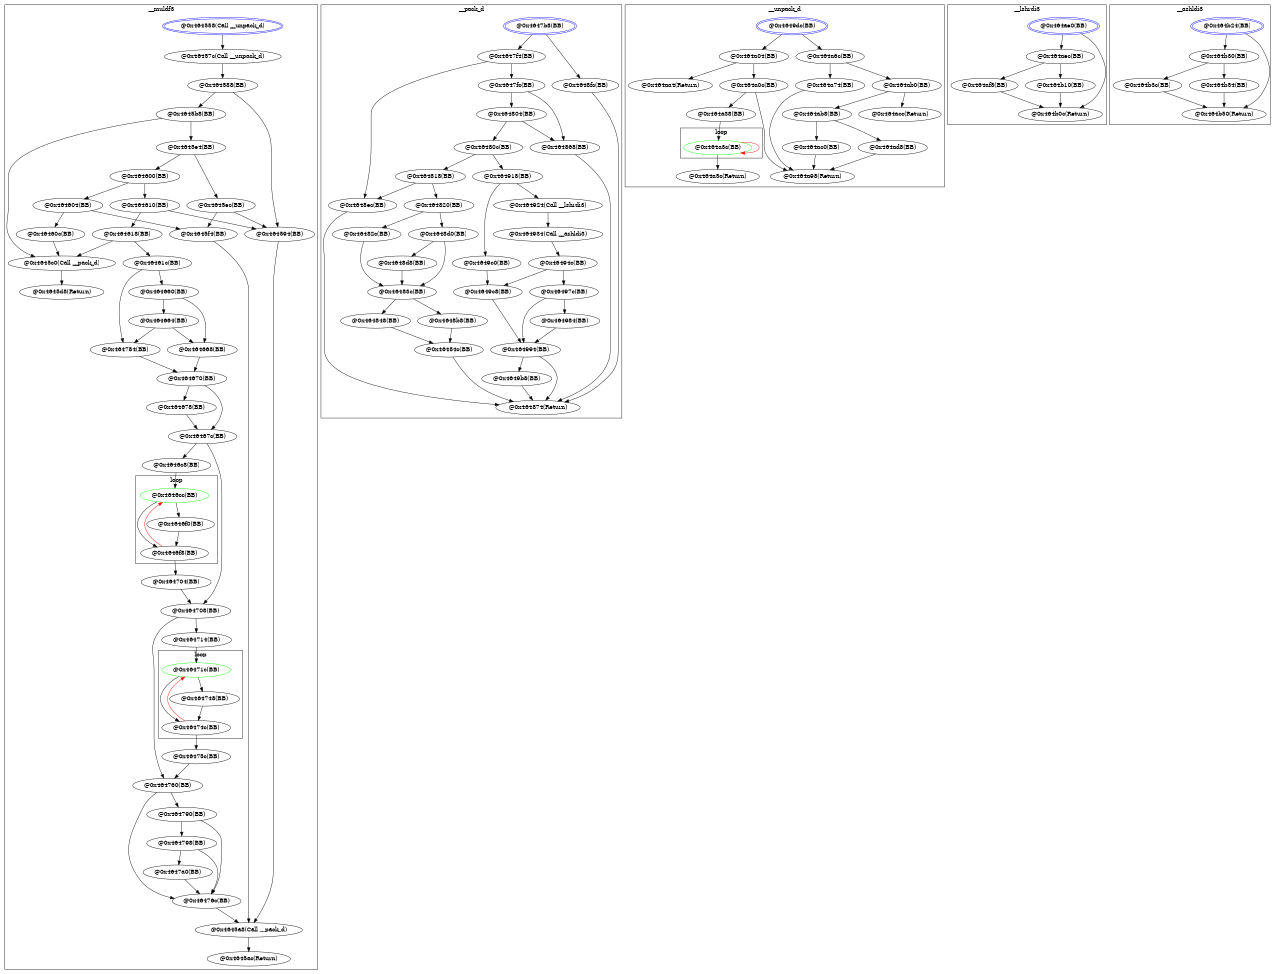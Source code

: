 digraph d {
size="8.5,7";

subgraph cluster___muldf3 {
	graph [label = "__muldf3"];
	node_464558 [peripheries=2]
subgraph cluster_loop_4646cc {
	graph [label = "loop"];
	node_4646cc [color = green]
	node_4646cc [label = "@0x4646cc(BB)"];
	node_4646f8 [label = "@0x4646f8(BB)"];
	node_4646f0 [label = "@0x4646f0(BB)"];
}
subgraph cluster_loop_46471c {
	graph [label = "loop"];
	node_46471c [color = green]
	node_46471c [label = "@0x46471c(BB)"];
	node_46474c [label = "@0x46474c(BB)"];
	node_464748 [label = "@0x464748(BB)"];
}
	node_464558 [label = "@0x464558(Call __unpack_d)", color=blue];
	node_46457c [label = "@0x46457c(Call __unpack_d)"];
	node_464588 [label = "@0x464588(BB)"];
	node_464594 [label = "@0x464594(BB)"];
	node_4645a8 [label = "@0x4645a8(Call __pack_d)"];
	node_4645ac [label = "@0x4645ac(Return)"];
	node_4645b8 [label = "@0x4645b8(BB)"];
	node_4645c0 [label = "@0x4645c0(Call __pack_d)"];
	node_4645d8 [label = "@0x4645d8(Return)"];
	node_4645e4 [label = "@0x4645e4(BB)"];
	node_4645ec [label = "@0x4645ec(BB)"];
	node_4645f4 [label = "@0x4645f4(BB)"];
	node_464600 [label = "@0x464600(BB)"];
	node_464604 [label = "@0x464604(BB)"];
	node_46460c [label = "@0x46460c(BB)"];
	node_464610 [label = "@0x464610(BB)"];
	node_464618 [label = "@0x464618(BB)"];
	node_46461c [label = "@0x46461c(BB)"];
	node_464660 [label = "@0x464660(BB)"];
	node_464664 [label = "@0x464664(BB)"];
	node_464668 [label = "@0x464668(BB)"];
	node_464670 [label = "@0x464670(BB)"];
	node_464678 [label = "@0x464678(BB)"];
	node_46467c [label = "@0x46467c(BB)"];
	node_4646c8 [label = "@0x4646c8(BB)"];
	node_464704 [label = "@0x464704(BB)"];
	node_464708 [label = "@0x464708(BB)"];
	node_464714 [label = "@0x464714(BB)"];
	node_46475c [label = "@0x46475c(BB)"];
	node_464760 [label = "@0x464760(BB)"];
	node_46476c [label = "@0x46476c(BB)"];
	node_464784 [label = "@0x464784(BB)"];
	node_464790 [label = "@0x464790(BB)"];
	node_464798 [label = "@0x464798(BB)"];
	node_4647a0 [label = "@0x4647a0(BB)"];
}
node_464558 -> node_46457c;
node_46457c -> node_464588;
node_464588 -> node_4645b8;
node_464588 -> node_464594;
node_464594 -> node_4645a8;
node_4645a8 -> node_4645ac;
node_4645b8 -> node_4645e4;
node_4645b8 -> node_4645c0;
node_4645c0 -> node_4645d8;
node_4645e4 -> node_464600;
node_4645e4 -> node_4645ec;
node_4645ec -> node_464594;
node_4645ec -> node_4645f4;
node_4645f4 -> node_4645a8;
node_464600 -> node_464610;
node_464600 -> node_464604;
node_464604 -> node_4645f4;
node_464604 -> node_46460c;
node_46460c -> node_4645c0;
node_464610 -> node_464594;
node_464610 -> node_464618;
node_464618 -> node_4645c0;
node_464618 -> node_46461c;
node_46461c -> node_464784;
node_46461c -> node_464660;
node_464660 -> node_464668;
node_464660 -> node_464664;
node_464664 -> node_464784;
node_464664 -> node_464668;
node_464668 -> node_464670;
node_464670 -> node_46467c;
node_464670 -> node_464678;
node_464678 -> node_46467c;
node_46467c -> node_464708;
node_46467c -> node_4646c8;
node_4646c8 -> node_4646cc;
node_4646cc -> node_4646f8;
node_4646cc -> node_4646f0;
node_4646f0 -> node_4646f8;
node_4646f8 -> node_4646cc[color=red];
node_4646f8 -> node_464704;
node_464704 -> node_464708;
node_464708 -> node_464760;
node_464708 -> node_464714;
node_464714 -> node_46471c;
node_46471c -> node_46474c;
node_46471c -> node_464748;
node_464748 -> node_46474c;
node_46474c -> node_46471c[color=red];
node_46474c -> node_46475c;
node_46475c -> node_464760;
node_464760 -> node_464790;
node_464760 -> node_46476c;
node_46476c -> node_4645a8;
node_464784 -> node_464670;
node_464790 -> node_46476c;
node_464790 -> node_464798;
node_464798 -> node_46476c;
node_464798 -> node_4647a0;
node_4647a0 -> node_46476c;

subgraph cluster___pack_d {
	graph [label = "__pack_d"];
	node_4647b8 [peripheries=2]
	node_4647b8 [label = "@0x4647b8(BB)", color=blue];
	node_4647f4 [label = "@0x4647f4(BB)"];
	node_4647fc [label = "@0x4647fc(BB)"];
	node_464804 [label = "@0x464804(BB)"];
	node_46480c [label = "@0x46480c(BB)"];
	node_464818 [label = "@0x464818(BB)"];
	node_464820 [label = "@0x464820(BB)"];
	node_46482c [label = "@0x46482c(BB)"];
	node_46483c [label = "@0x46483c(BB)"];
	node_464848 [label = "@0x464848(BB)"];
	node_46484c [label = "@0x46484c(BB)"];
	node_464868 [label = "@0x464868(BB)"];
	node_464874 [label = "@0x464874(Return)"];
	node_4648b8 [label = "@0x4648b8(BB)"];
	node_4648d0 [label = "@0x4648d0(BB)"];
	node_4648d8 [label = "@0x4648d8(BB)"];
	node_4648ec [label = "@0x4648ec(BB)"];
	node_4648fc [label = "@0x4648fc(BB)"];
	node_464918 [label = "@0x464918(BB)"];
	node_464924 [label = "@0x464924(Call __lshrdi3)"];
	node_464934 [label = "@0x464934(Call __ashldi3)"];
	node_46494c [label = "@0x46494c(BB)"];
	node_46497c [label = "@0x46497c(BB)"];
	node_464984 [label = "@0x464984(BB)"];
	node_464994 [label = "@0x464994(BB)"];
	node_4649b8 [label = "@0x4649b8(BB)"];
	node_4649c0 [label = "@0x4649c0(BB)"];
	node_4649c8 [label = "@0x4649c8(BB)"];
}
node_4647b8 -> node_4648fc;
node_4647b8 -> node_4647f4;
node_4647f4 -> node_4648ec;
node_4647f4 -> node_4647fc;
node_4647fc -> node_464868;
node_4647fc -> node_464804;
node_464804 -> node_464868;
node_464804 -> node_46480c;
node_46480c -> node_464918;
node_46480c -> node_464818;
node_464818 -> node_4648ec;
node_464818 -> node_464820;
node_464820 -> node_4648d0;
node_464820 -> node_46482c;
node_46482c -> node_46483c;
node_46483c -> node_4648b8;
node_46483c -> node_464848;
node_464848 -> node_46484c;
node_46484c -> node_464874;
node_464868 -> node_464874;
node_4648b8 -> node_46484c;
node_4648d0 -> node_46483c;
node_4648d0 -> node_4648d8;
node_4648d8 -> node_46483c;
node_4648ec -> node_464874;
node_4648fc -> node_464874;
node_464918 -> node_4649c0;
node_464918 -> node_464924;
node_464924 -> node_464934;
node_464934 -> node_46494c;
node_46494c -> node_4649c8;
node_46494c -> node_46497c;
node_46497c -> node_464994;
node_46497c -> node_464984;
node_464984 -> node_464994;
node_464994 -> node_464874;
node_464994 -> node_4649b8;
node_4649b8 -> node_464874;
node_4649c0 -> node_4649c8;
node_4649c8 -> node_464994;

subgraph cluster___unpack_d {
	graph [label = "__unpack_d"];
	node_4649dc [peripheries=2]
subgraph cluster_loop_464a3c {
	graph [label = "loop"];
	node_464a3c [color = green]
	node_464a3c [label = "@0x464a3c(BB)"];
}
	node_4649dc [label = "@0x4649dc(BB)", color=blue];
	node_464a04 [label = "@0x464a04(BB)"];
	node_464a0c [label = "@0x464a0c(BB)"];
	node_464a38 [label = "@0x464a38(BB)"];
	node_464a5c [label = "@0x464a5c(Return)"];
	node_464a6c [label = "@0x464a6c(BB)"];
	node_464a74 [label = "@0x464a74(BB)"];
	node_464a98 [label = "@0x464a98(Return)"];
	node_464aa4 [label = "@0x464aa4(Return)"];
	node_464ab0 [label = "@0x464ab0(BB)"];
	node_464ab8 [label = "@0x464ab8(BB)"];
	node_464ac0 [label = "@0x464ac0(BB)"];
	node_464acc [label = "@0x464acc(Return)"];
	node_464ad8 [label = "@0x464ad8(BB)"];
}
node_4649dc -> node_464a6c;
node_4649dc -> node_464a04;
node_464a04 -> node_464aa4;
node_464a04 -> node_464a0c;
node_464a0c -> node_464a98;
node_464a0c -> node_464a38;
node_464a38 -> node_464a3c;
node_464a3c -> node_464a3c[color=red];
node_464a3c -> node_464a5c;
node_464a6c -> node_464ab0;
node_464a6c -> node_464a74;
node_464a74 -> node_464a98;
node_464ab0 -> node_464acc;
node_464ab0 -> node_464ab8;
node_464ab8 -> node_464ad8;
node_464ab8 -> node_464ac0;
node_464ac0 -> node_464a98;
node_464ad8 -> node_464a98;

subgraph cluster___lshrdi3 {
	graph [label = "__lshrdi3"];
	node_464ae0 [peripheries=2]
	node_464ae0 [label = "@0x464ae0(BB)", color=blue];
	node_464aec [label = "@0x464aec(BB)"];
	node_464af8 [label = "@0x464af8(BB)"];
	node_464b0c [label = "@0x464b0c(Return)"];
	node_464b10 [label = "@0x464b10(BB)"];
}
node_464ae0 -> node_464b0c;
node_464ae0 -> node_464aec;
node_464aec -> node_464b10;
node_464aec -> node_464af8;
node_464af8 -> node_464b0c;
node_464b10 -> node_464b0c;

subgraph cluster___ashldi3 {
	graph [label = "__ashldi3"];
	node_464b24 [peripheries=2]
	node_464b24 [label = "@0x464b24(BB)", color=blue];
	node_464b30 [label = "@0x464b30(BB)"];
	node_464b3c [label = "@0x464b3c(BB)"];
	node_464b50 [label = "@0x464b50(Return)"];
	node_464b54 [label = "@0x464b54(BB)"];
}
node_464b24 -> node_464b50;
node_464b24 -> node_464b30;
node_464b30 -> node_464b54;
node_464b30 -> node_464b3c;
node_464b3c -> node_464b50;
node_464b54 -> node_464b50;

}
